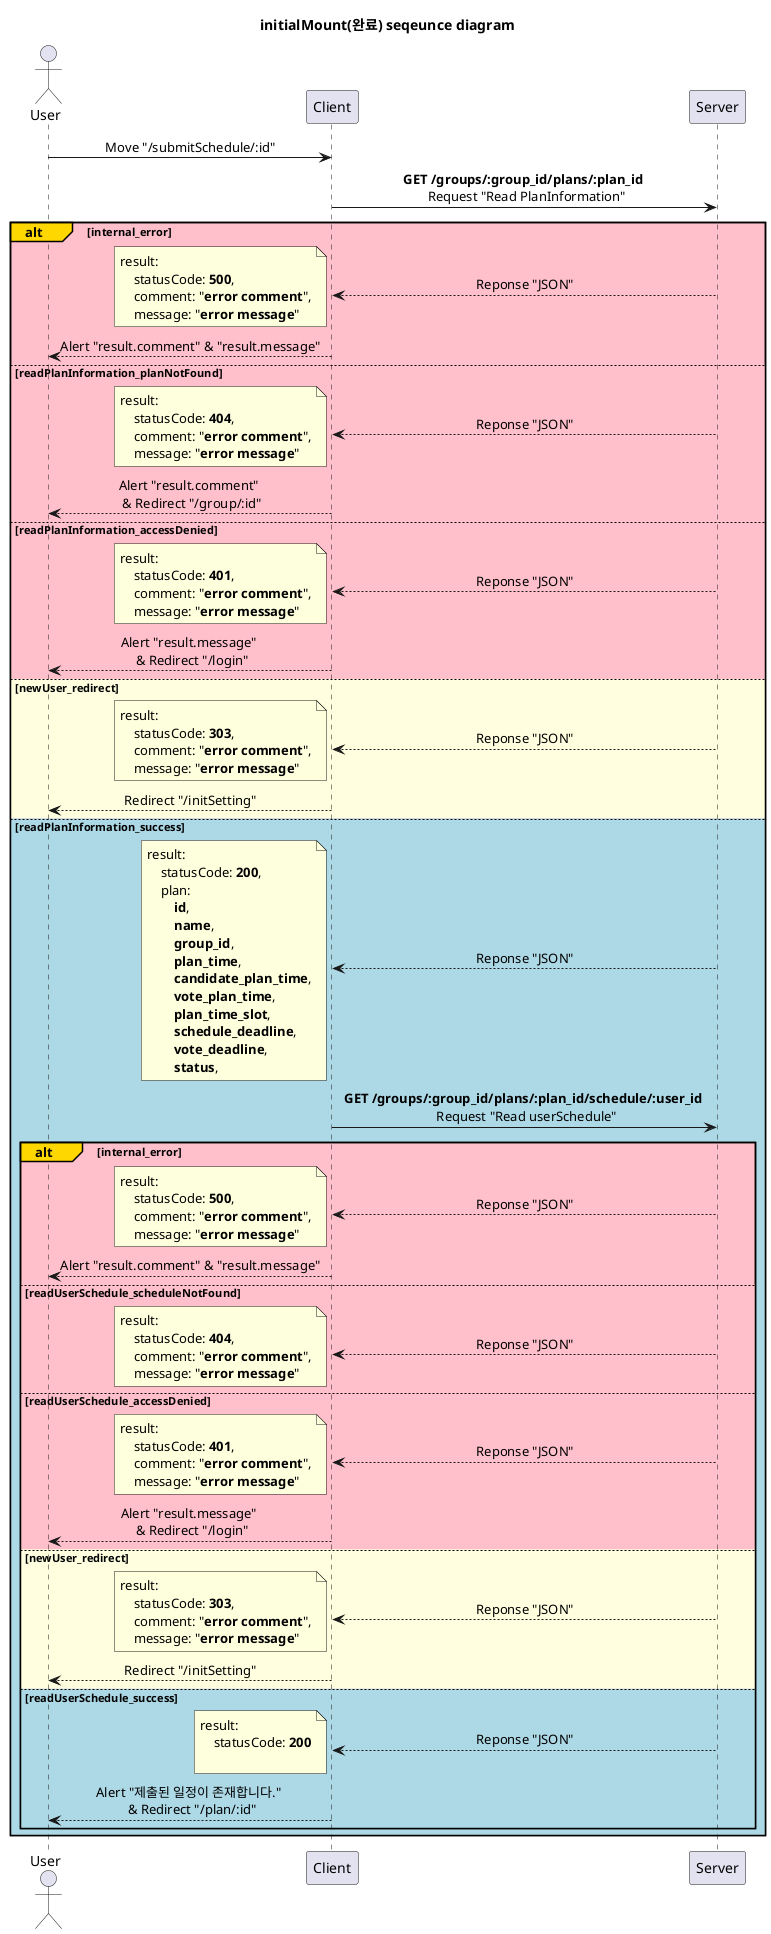 @startuml initialMount(완료)
'http://localhost:3000/submitSchedule/:id

title initialMount(완료) seqeunce diagram

skinparam SequenceMessageAlignment center

participant Server order 30
participant Client order 20
actor User order 10

User -> Client: Move "/submitSchedule/:id"

Client -> Server: **GET /groups/:group_id/plans/:plan_id** \n Request "Read PlanInformation"

alt#Gold #Pink internal_error
    Client <-- Server: Reponse "JSON"
    note left
        result:
            statusCode: **500**,
            comment: "**error comment**",
            message: "**error message**"
    end note
    User <-- Client: Alert "result.comment" & "result.message"

else #Pink readPlanInformation_planNotFound
    Client <-- Server: Reponse "JSON"
    note left
        result:
            statusCode: **404**,
            comment: "**error comment**",
            message: "**error message**"
    end note
    User <-- Client: Alert "result.comment" \n & Redirect "/group/:id"

else #Pink readPlanInformation_accessDenied
    Client <-- Server: Reponse "JSON"
    note left
        result:
            statusCode: **401**,
            comment: "**error comment**",
            message: "**error message**"
    end note
    User <-- Client: Alert "result.message" \n & Redirect "/login"

else #LightYellow newUser_redirect
    Client <-- Server: Reponse "JSON"
    note left
        result:
            statusCode: **303**,
            comment: "**error comment**",
            message: "**error message**"
    end note
    User <-- Client: Redirect "/initSetting"

else #LightBlue readPlanInformation_success
    Client <-- Server: Reponse "JSON"
    note left
        result:
            statusCode: **200**,
            plan:
                **id**,
                **name**,
                **group_id**,
                **plan_time**,
                **candidate_plan_time**,
                **vote_plan_time**,
                **plan_time_slot**,
                **schedule_deadline**,
                **vote_deadline**,
                **status**,
    end note

    Client -> Server: **GET /groups/:group_id/plans/:plan_id/schedule/:user_id** \n Request "Read userSchedule"

    alt#Gold #Pink internal_error
        Client <-- Server: Reponse "JSON"
        note left
            result:
                statusCode: **500**,
                comment: "**error comment**",
                message: "**error message**"
        end note
        User <-- Client: Alert "result.comment" & "result.message"

    else #Pink readUserSchedule_scheduleNotFound
        Client <-- Server: Reponse "JSON"
        note left
            result:
                statusCode: **404**,
                comment: "**error comment**",
                message: "**error message**"
        end note

    else #Pink readUserSchedule_accessDenied
        Client <-- Server: Reponse "JSON"
        note left
            result:
                statusCode: **401**,
                comment: "**error comment**",
                message: "**error message**"
        end note
        User <-- Client: Alert "result.message" \n & Redirect "/login"

    else #LightYellow newUser_redirect
        Client <-- Server: Reponse "JSON"
        note left
            result:
                statusCode: **303**,
                comment: "**error comment**",
                message: "**error message**"
        end note
        User <-- Client: Redirect "/initSetting"

    else #LightBlue readUserSchedule_success
        Client <-- Server: Reponse "JSON"
        note left
            result:
                statusCode: **200**

        end note
        User <-- Client: Alert "제출된 일정이 존재합니다." \n & Redirect "/plan/:id"

    end

end

@enduml